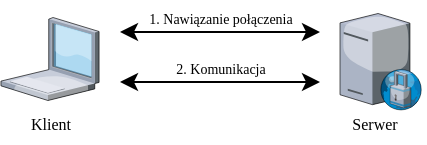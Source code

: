 <mxfile version="20.2.7" type="device"><diagram id="xznCq6EEkVyvB4S9E5Dj" name="Page-1"><mxGraphModel dx="397" dy="216" grid="1" gridSize="10" guides="1" tooltips="1" connect="1" arrows="1" fold="1" page="0" pageScale="1" pageWidth="850" pageHeight="1100" math="0" shadow="0"><root><mxCell id="0"/><mxCell id="1" parent="0"/><mxCell id="pOMeGSF3c1JdE1vNSyEg-1" value="&lt;font style=&quot;font-size: 8px;&quot;&gt;Klient&lt;/font&gt;" style="text;html=1;resizable=0;autosize=1;align=center;verticalAlign=middle;points=[];fillColor=none;strokeColor=none;rounded=0;fontSize=8;fontFamily=Computer Modern;fontSource=https%3A%2F%2Fwww.1001fonts.com%2Fdownload%2Ffont%2Fcmu.serif-roman.ttf;" parent="1" vertex="1"><mxGeometry x="205" y="361.5" width="40" height="20" as="geometry"/></mxCell><mxCell id="pOMeGSF3c1JdE1vNSyEg-2" value="" style="verticalLabelPosition=bottom;sketch=0;aspect=fixed;html=1;verticalAlign=top;strokeColor=none;align=center;outlineConnect=0;shape=mxgraph.citrix.laptop_1;" parent="1" vertex="1"><mxGeometry x="200.48" y="318.75" width="49.05" height="41.5" as="geometry"/></mxCell><mxCell id="pOMeGSF3c1JdE1vNSyEg-7" value="" style="endArrow=classic;startArrow=classic;html=1;rounded=0;" parent="1" edge="1"><mxGeometry width="50" height="50" relative="1" as="geometry"><mxPoint x="260" y="351" as="sourcePoint"/><mxPoint x="360" y="351" as="targetPoint"/></mxGeometry></mxCell><mxCell id="pOMeGSF3c1JdE1vNSyEg-8" value="" style="verticalLabelPosition=bottom;sketch=0;aspect=fixed;html=1;verticalAlign=top;strokeColor=none;align=center;outlineConnect=0;shape=mxgraph.citrix.proxy_server;" parent="1" vertex="1"><mxGeometry x="370" y="316.75" width="40.96" height="48.19" as="geometry"/></mxCell><mxCell id="pOMeGSF3c1JdE1vNSyEg-12" value="&lt;font style=&quot;font-size: 7px;&quot;&gt;2. Komunikacja&lt;br style=&quot;font-size: 7px;&quot;&gt;&lt;/font&gt;" style="text;html=1;resizable=0;autosize=1;align=center;verticalAlign=middle;points=[];fillColor=none;strokeColor=none;rounded=0;rotation=0;fontFamily=Computer Modern;fontSource=https%3A%2F%2Fwww.1001fonts.com%2Fdownload%2Ffont%2Fcmu.serif-roman.ttf;fontSize=7;" parent="1" vertex="1"><mxGeometry x="275" y="335" width="70" height="20" as="geometry"/></mxCell><mxCell id="pOMeGSF3c1JdE1vNSyEg-13" value="&lt;font style=&quot;font-size: 8px;&quot;&gt;Serwer&lt;/font&gt;" style="text;html=1;resizable=0;autosize=1;align=center;verticalAlign=middle;points=[];fillColor=none;strokeColor=none;rounded=0;fontSize=8;fontFamily=Computer Modern;fontSource=https%3A%2F%2Fwww.1001fonts.com%2Fdownload%2Ffont%2Fcmu.serif-roman.ttf;" parent="1" vertex="1"><mxGeometry x="362" y="361.5" width="50" height="20" as="geometry"/></mxCell><mxCell id="i1CLG4sBe1J1X-h9h3zY-1" value="" style="endArrow=classic;startArrow=classic;html=1;rounded=0;" parent="1" edge="1"><mxGeometry width="50" height="50" relative="1" as="geometry"><mxPoint x="260" y="326.0" as="sourcePoint"/><mxPoint x="360" y="326.0" as="targetPoint"/></mxGeometry></mxCell><mxCell id="i1CLG4sBe1J1X-h9h3zY-2" value="&lt;font style=&quot;font-size: 7px;&quot;&gt;1. Nawiązanie połączenia&lt;br style=&quot;font-size: 7px;&quot;&gt;&lt;/font&gt;" style="text;html=1;resizable=0;autosize=1;align=center;verticalAlign=middle;points=[];fillColor=none;strokeColor=none;rounded=0;rotation=0;fontFamily=Computer Modern;fontSource=https%3A%2F%2Fwww.1001fonts.com%2Fdownload%2Ffont%2Fcmu.serif-roman.ttf;fontSize=7;" parent="1" vertex="1"><mxGeometry x="260" y="310" width="100" height="20" as="geometry"/></mxCell></root></mxGraphModel></diagram></mxfile>